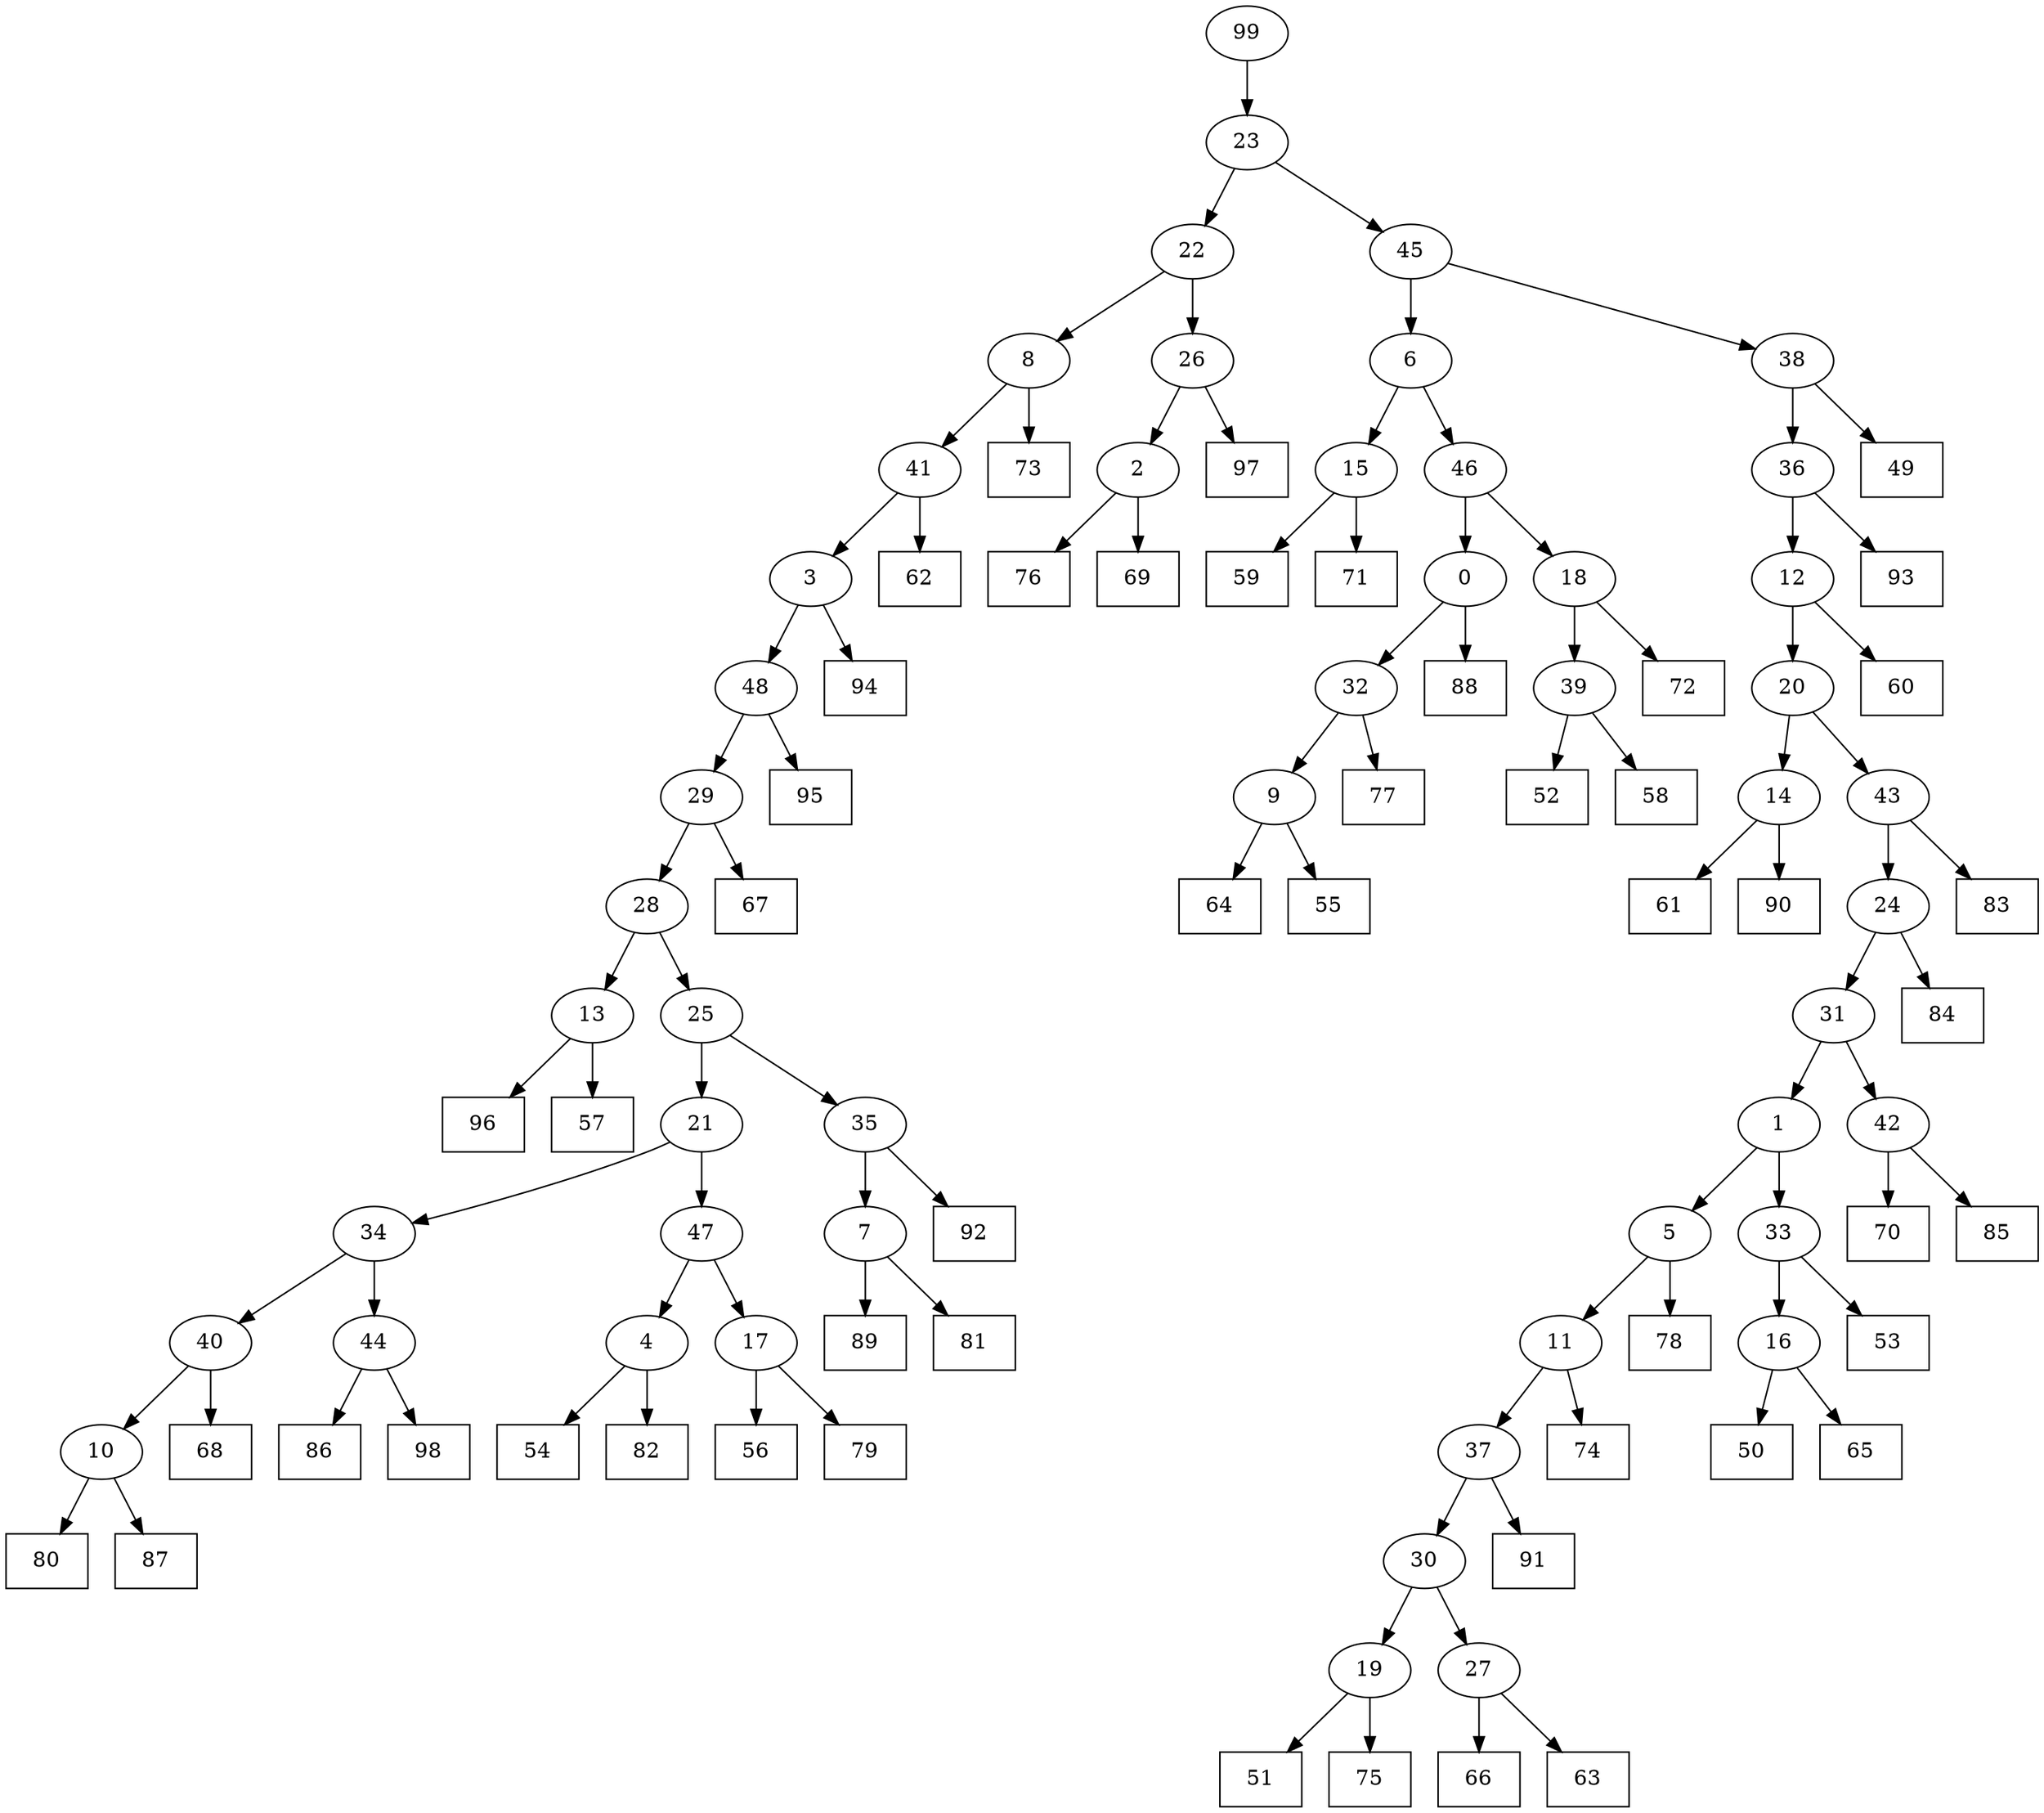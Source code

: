 digraph G {
0[label="0"];
1[label="1"];
2[label="2"];
3[label="3"];
4[label="4"];
5[label="5"];
6[label="6"];
7[label="7"];
8[label="8"];
9[label="9"];
10[label="10"];
11[label="11"];
12[label="12"];
13[label="13"];
14[label="14"];
15[label="15"];
16[label="16"];
17[label="17"];
18[label="18"];
19[label="19"];
20[label="20"];
21[label="21"];
22[label="22"];
23[label="23"];
24[label="24"];
25[label="25"];
26[label="26"];
27[label="27"];
28[label="28"];
29[label="29"];
30[label="30"];
31[label="31"];
32[label="32"];
33[label="33"];
34[label="34"];
35[label="35"];
36[label="36"];
37[label="37"];
38[label="38"];
39[label="39"];
40[label="40"];
41[label="41"];
42[label="42"];
43[label="43"];
44[label="44"];
45[label="45"];
46[label="46"];
47[label="47"];
48[label="48"];
49[shape=box,label="92"];
50[shape=box,label="73"];
51[shape=box,label="49"];
52[shape=box,label="93"];
53[shape=box,label="64"];
54[shape=box,label="66"];
55[shape=box,label="63"];
56[shape=box,label="55"];
57[shape=box,label="97"];
58[shape=box,label="68"];
59[shape=box,label="50"];
60[shape=box,label="86"];
61[shape=box,label="88"];
62[shape=box,label="67"];
63[shape=box,label="94"];
64[shape=box,label="80"];
65[shape=box,label="56"];
66[shape=box,label="76"];
67[shape=box,label="61"];
68[shape=box,label="52"];
69[shape=box,label="54"];
70[shape=box,label="96"];
71[shape=box,label="89"];
72[shape=box,label="53"];
73[shape=box,label="58"];
74[shape=box,label="90"];
75[shape=box,label="84"];
76[shape=box,label="95"];
77[shape=box,label="60"];
78[shape=box,label="77"];
79[shape=box,label="72"];
80[shape=box,label="82"];
81[shape=box,label="70"];
82[shape=box,label="51"];
83[shape=box,label="85"];
84[shape=box,label="74"];
85[shape=box,label="65"];
86[shape=box,label="91"];
87[shape=box,label="75"];
88[shape=box,label="87"];
89[shape=box,label="57"];
90[shape=box,label="81"];
91[shape=box,label="83"];
92[shape=box,label="78"];
93[shape=box,label="59"];
94[shape=box,label="62"];
95[shape=box,label="98"];
96[shape=box,label="69"];
97[shape=box,label="71"];
98[shape=box,label="79"];
99[label="99"];
24->75 ;
7->71 ;
10->88 ;
14->74 ;
2->96 ;
44->95 ;
41->3 ;
10->64 ;
16->85 ;
48->76 ;
9->56 ;
4->80 ;
15->93 ;
5->92 ;
32->9 ;
3->63 ;
26->57 ;
29->62 ;
17->98 ;
8->50 ;
15->97 ;
27->54 ;
34->44 ;
9->53 ;
31->42 ;
29->28 ;
28->25 ;
37->86 ;
36->12 ;
12->77 ;
42->83 ;
30->27 ;
19->87 ;
32->78 ;
5->11 ;
11->84 ;
0->32 ;
13->70 ;
25->35 ;
31->1 ;
24->31 ;
16->59 ;
18->39 ;
39->73 ;
43->91 ;
3->48 ;
48->29 ;
18->79 ;
42->81 ;
47->17 ;
20->14 ;
14->67 ;
35->49 ;
45->38 ;
40->58 ;
7->90 ;
26->2 ;
23->22 ;
22->26 ;
8->41 ;
41->94 ;
22->8 ;
33->16 ;
30->19 ;
19->82 ;
38->51 ;
99->23 ;
23->45 ;
11->37 ;
20->43 ;
43->24 ;
37->30 ;
46->0 ;
0->61 ;
27->55 ;
2->66 ;
39->68 ;
25->21 ;
21->47 ;
44->60 ;
28->13 ;
13->89 ;
47->4 ;
4->69 ;
21->34 ;
38->36 ;
36->52 ;
1->5 ;
1->33 ;
33->72 ;
35->7 ;
45->6 ;
6->15 ;
12->20 ;
34->40 ;
40->10 ;
17->65 ;
6->46 ;
46->18 ;
}
